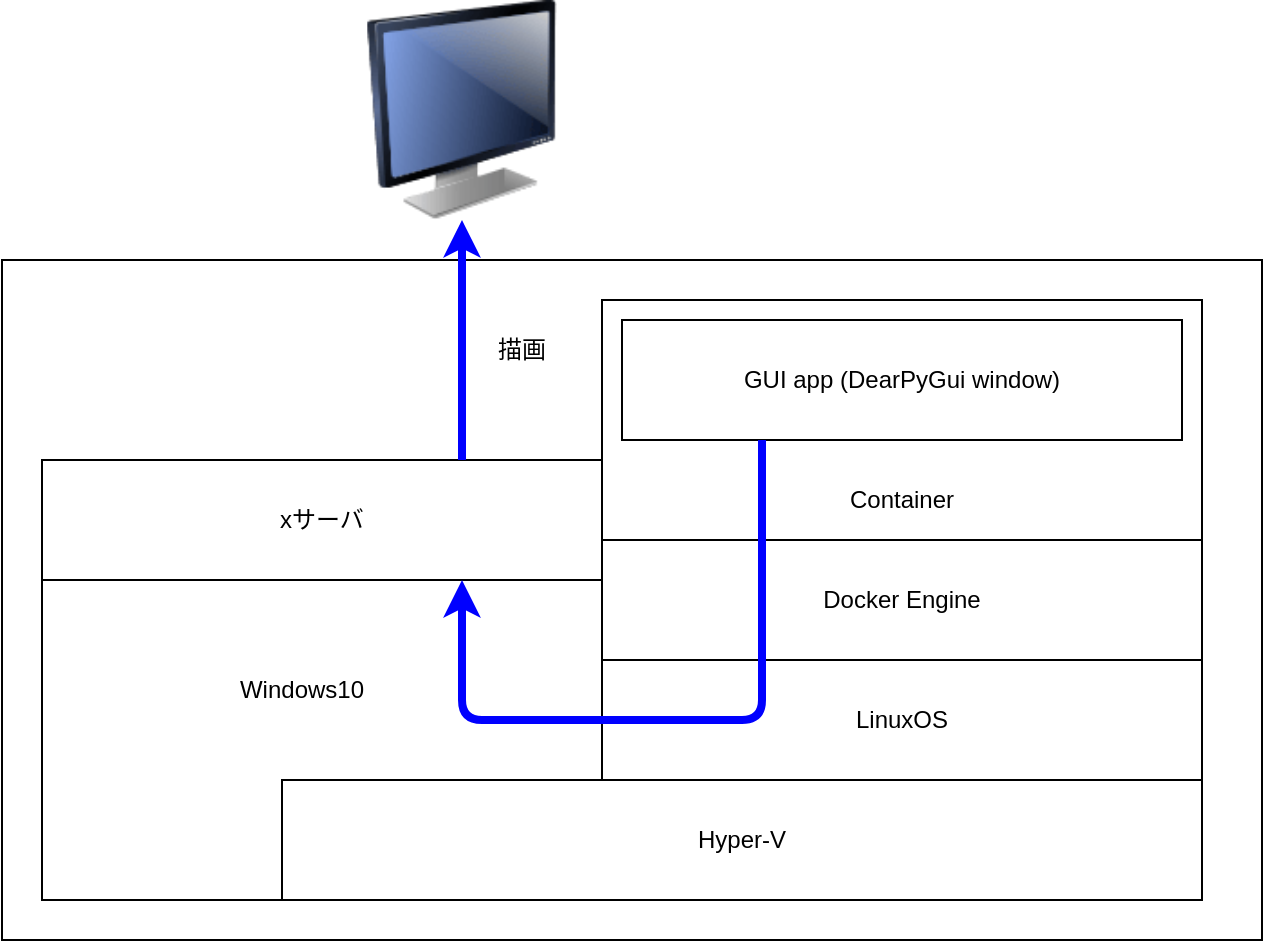 <mxfile>
    <diagram id="L53txU7N7dRZkcNeFFzf" name="ページ1">
        <mxGraphModel dx="1046" dy="462" grid="1" gridSize="10" guides="1" tooltips="1" connect="1" arrows="1" fold="1" page="1" pageScale="1" pageWidth="827" pageHeight="1169" math="0" shadow="0">
            <root>
                <mxCell id="0"/>
                <mxCell id="1" parent="0"/>
                <mxCell id="2" value="d" style="rounded=0;whiteSpace=wrap;html=1;" vertex="1" parent="1">
                    <mxGeometry x="90" y="150" width="630" height="340" as="geometry"/>
                </mxCell>
                <mxCell id="6" value="" style="rounded=0;whiteSpace=wrap;html=1;" vertex="1" parent="1">
                    <mxGeometry x="110" y="310" width="280" height="160" as="geometry"/>
                </mxCell>
                <mxCell id="8" value="Docker Engine" style="rounded=0;whiteSpace=wrap;html=1;" vertex="1" parent="1">
                    <mxGeometry x="390" y="290" width="300" height="60" as="geometry"/>
                </mxCell>
                <mxCell id="10" value="Hyper-V" style="rounded=0;whiteSpace=wrap;html=1;" vertex="1" parent="1">
                    <mxGeometry x="230" y="410" width="460" height="60" as="geometry"/>
                </mxCell>
                <mxCell id="11" value="LinuxOS" style="rounded=0;whiteSpace=wrap;html=1;" vertex="1" parent="1">
                    <mxGeometry x="390" y="350" width="300" height="60" as="geometry"/>
                </mxCell>
                <mxCell id="12" value="Windows10" style="text;html=1;strokeColor=none;fillColor=none;align=center;verticalAlign=middle;whiteSpace=wrap;rounded=0;" vertex="1" parent="1">
                    <mxGeometry x="210" y="350" width="60" height="30" as="geometry"/>
                </mxCell>
                <mxCell id="14" value="" style="rounded=0;whiteSpace=wrap;html=1;" vertex="1" parent="1">
                    <mxGeometry x="390" y="170" width="300" height="120" as="geometry"/>
                </mxCell>
                <mxCell id="15" value="&lt;span style=&quot;text-align: left&quot;&gt;Container&lt;/span&gt;" style="text;html=1;strokeColor=none;fillColor=none;align=center;verticalAlign=middle;whiteSpace=wrap;rounded=0;" vertex="1" parent="1">
                    <mxGeometry x="510" y="260" width="60" height="20" as="geometry"/>
                </mxCell>
                <mxCell id="17" value="GUI app (DearPyGui window)" style="rounded=0;whiteSpace=wrap;html=1;" vertex="1" parent="1">
                    <mxGeometry x="400" y="180" width="280" height="60" as="geometry"/>
                </mxCell>
                <mxCell id="18" value="xサーバ" style="rounded=0;whiteSpace=wrap;html=1;" vertex="1" parent="1">
                    <mxGeometry x="110" y="250" width="280" height="60" as="geometry"/>
                </mxCell>
                <mxCell id="21" value="" style="endArrow=classic;html=1;exitX=0.25;exitY=1;exitDx=0;exitDy=0;entryX=0.75;entryY=1;entryDx=0;entryDy=0;fillColor=#1ba1e2;strokeColor=#0000FF;strokeWidth=4;" edge="1" parent="1" source="17" target="18">
                    <mxGeometry width="50" height="50" relative="1" as="geometry">
                        <mxPoint x="390" y="290" as="sourcePoint"/>
                        <mxPoint x="440" y="240" as="targetPoint"/>
                        <Array as="points">
                            <mxPoint x="470" y="380"/>
                            <mxPoint x="320" y="380"/>
                        </Array>
                    </mxGeometry>
                </mxCell>
                <mxCell id="22" value="" style="image;html=1;image=img/lib/clip_art/computers/Monitor_128x128.png" vertex="1" parent="1">
                    <mxGeometry x="230" y="20" width="180" height="110" as="geometry"/>
                </mxCell>
                <mxCell id="23" value="" style="endArrow=classic;html=1;strokeWidth=4;exitX=0.75;exitY=0;exitDx=0;exitDy=0;entryX=0.5;entryY=1;entryDx=0;entryDy=0;strokeColor=#0000FF;" edge="1" parent="1" source="18" target="22">
                    <mxGeometry width="50" height="50" relative="1" as="geometry">
                        <mxPoint x="390" y="290" as="sourcePoint"/>
                        <mxPoint x="440" y="240" as="targetPoint"/>
                    </mxGeometry>
                </mxCell>
                <mxCell id="24" value="描画" style="text;html=1;strokeColor=none;fillColor=none;align=center;verticalAlign=middle;whiteSpace=wrap;rounded=0;" vertex="1" parent="1">
                    <mxGeometry x="320" y="180" width="60" height="30" as="geometry"/>
                </mxCell>
            </root>
        </mxGraphModel>
    </diagram>
</mxfile>